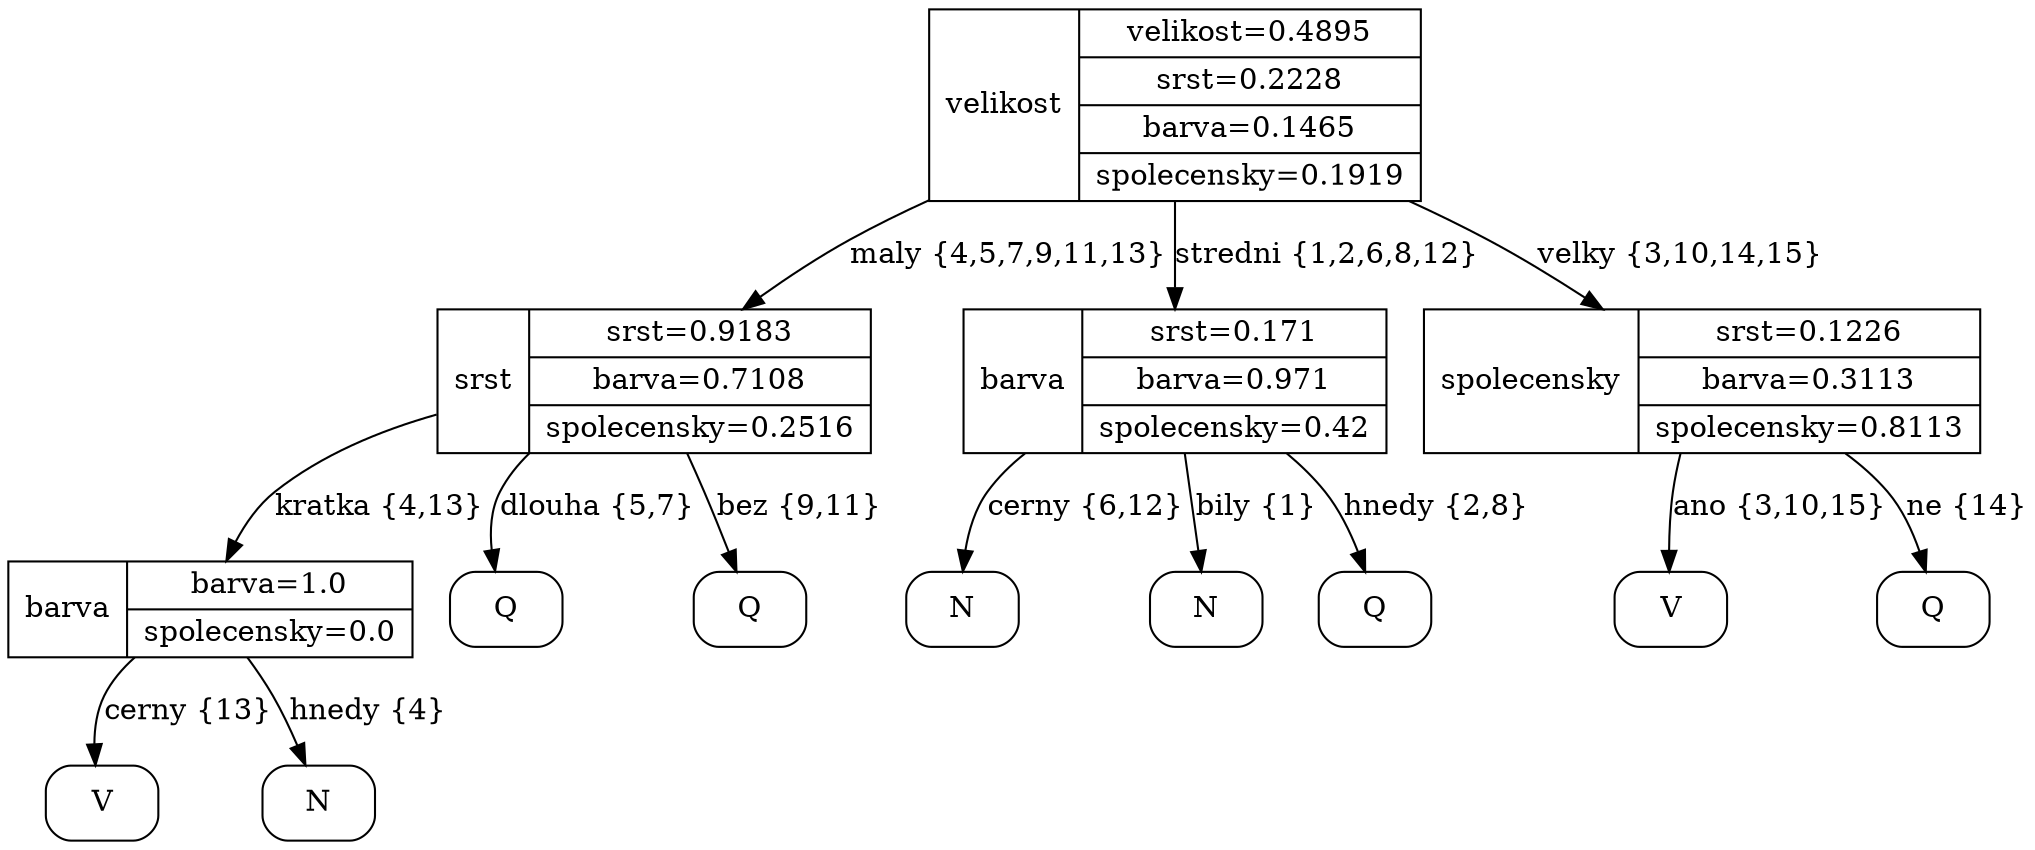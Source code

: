 digraph {
	velikost1 [shape=record, label="velikost|{velikost=0.4895|srst=0.2228|barva=0.1465|spolecensky=0.1919}"]
	srst2 [shape=record, label="srst|{srst=0.9183|barva=0.7108|spolecensky=0.2516}"]
	velikost1 -> srst2 [label="maly {4,5,7,9,11,13}"]
	barva3 [shape=record, label="barva|{barva=1.0|spolecensky=0.0}"]
	srst2 -> barva3 [label="kratka {4,13}"]
	V4  [shape=record, style=rounded, label="V"]
	barva3 -> V4 [label="cerny {13}"]
	N5  [shape=record, style=rounded, label="N"]
	barva3 -> N5 [label="hnedy {4}"]
	Q6  [shape=record, style=rounded, label="Q"]
	srst2 -> Q6 [label="dlouha {5,7}"]
	Q7  [shape=record, style=rounded, label="Q"]
	srst2 -> Q7 [label="bez {9,11}"]
	barva8 [shape=record, label="barva|{srst=0.171|barva=0.971|spolecensky=0.42}"]
	velikost1 -> barva8 [label="stredni {1,2,6,8,12}"]
	N9  [shape=record, style=rounded, label="N"]
	barva8 -> N9 [label="cerny {6,12}"]
	N10  [shape=record, style=rounded, label="N"]
	barva8 -> N10 [label="bily {1}"]
	Q11  [shape=record, style=rounded, label="Q"]
	barva8 -> Q11 [label="hnedy {2,8}"]
	spolecensky12 [shape=record, label="spolecensky|{srst=0.1226|barva=0.3113|spolecensky=0.8113}"]
	velikost1 -> spolecensky12 [label="velky {3,10,14,15}"]
	V13  [shape=record, style=rounded, label="V"]
	spolecensky12 -> V13 [label="ano {3,10,15}"]
	Q14  [shape=record, style=rounded, label="Q"]
	spolecensky12 -> Q14 [label="ne {14}"]
}
